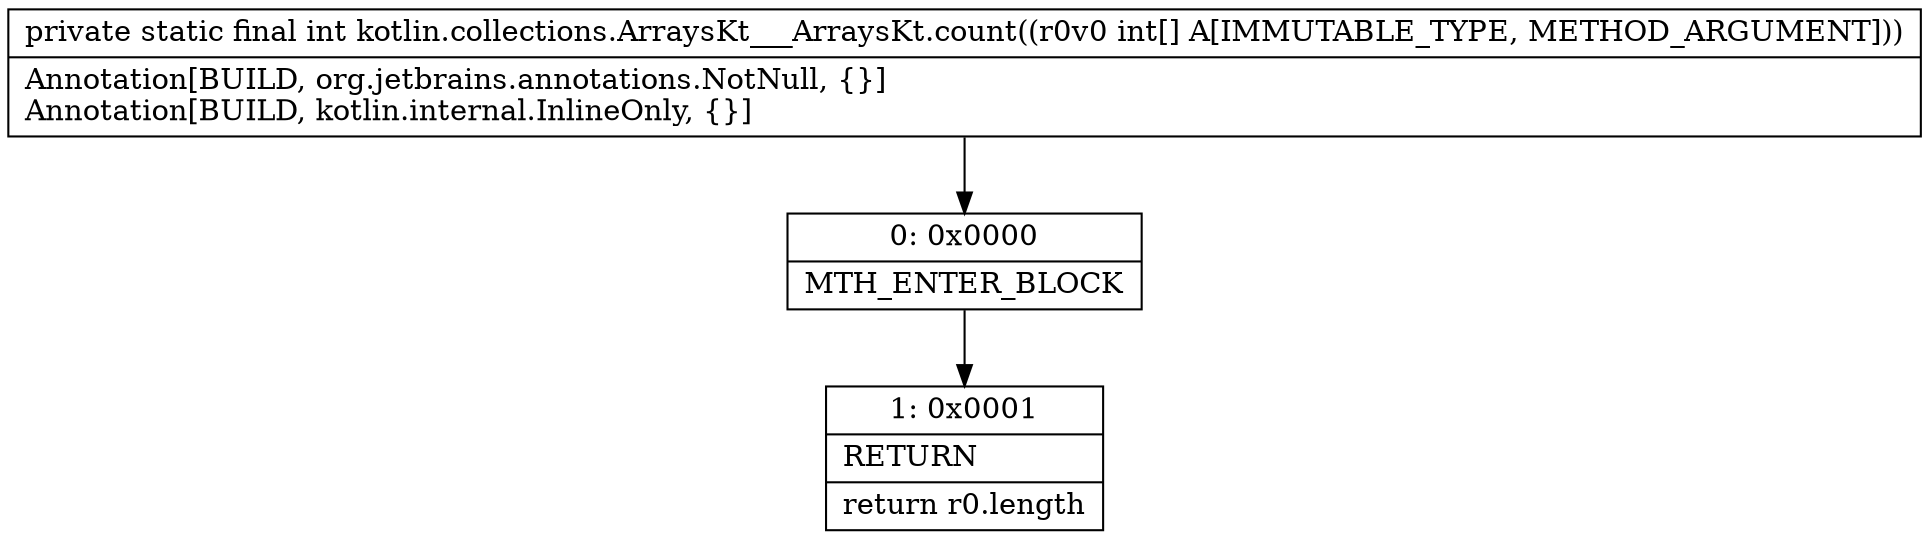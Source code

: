 digraph "CFG forkotlin.collections.ArraysKt___ArraysKt.count([I)I" {
Node_0 [shape=record,label="{0\:\ 0x0000|MTH_ENTER_BLOCK\l}"];
Node_1 [shape=record,label="{1\:\ 0x0001|RETURN\l|return r0.length\l}"];
MethodNode[shape=record,label="{private static final int kotlin.collections.ArraysKt___ArraysKt.count((r0v0 int[] A[IMMUTABLE_TYPE, METHOD_ARGUMENT]))  | Annotation[BUILD, org.jetbrains.annotations.NotNull, \{\}]\lAnnotation[BUILD, kotlin.internal.InlineOnly, \{\}]\l}"];
MethodNode -> Node_0;
Node_0 -> Node_1;
}

